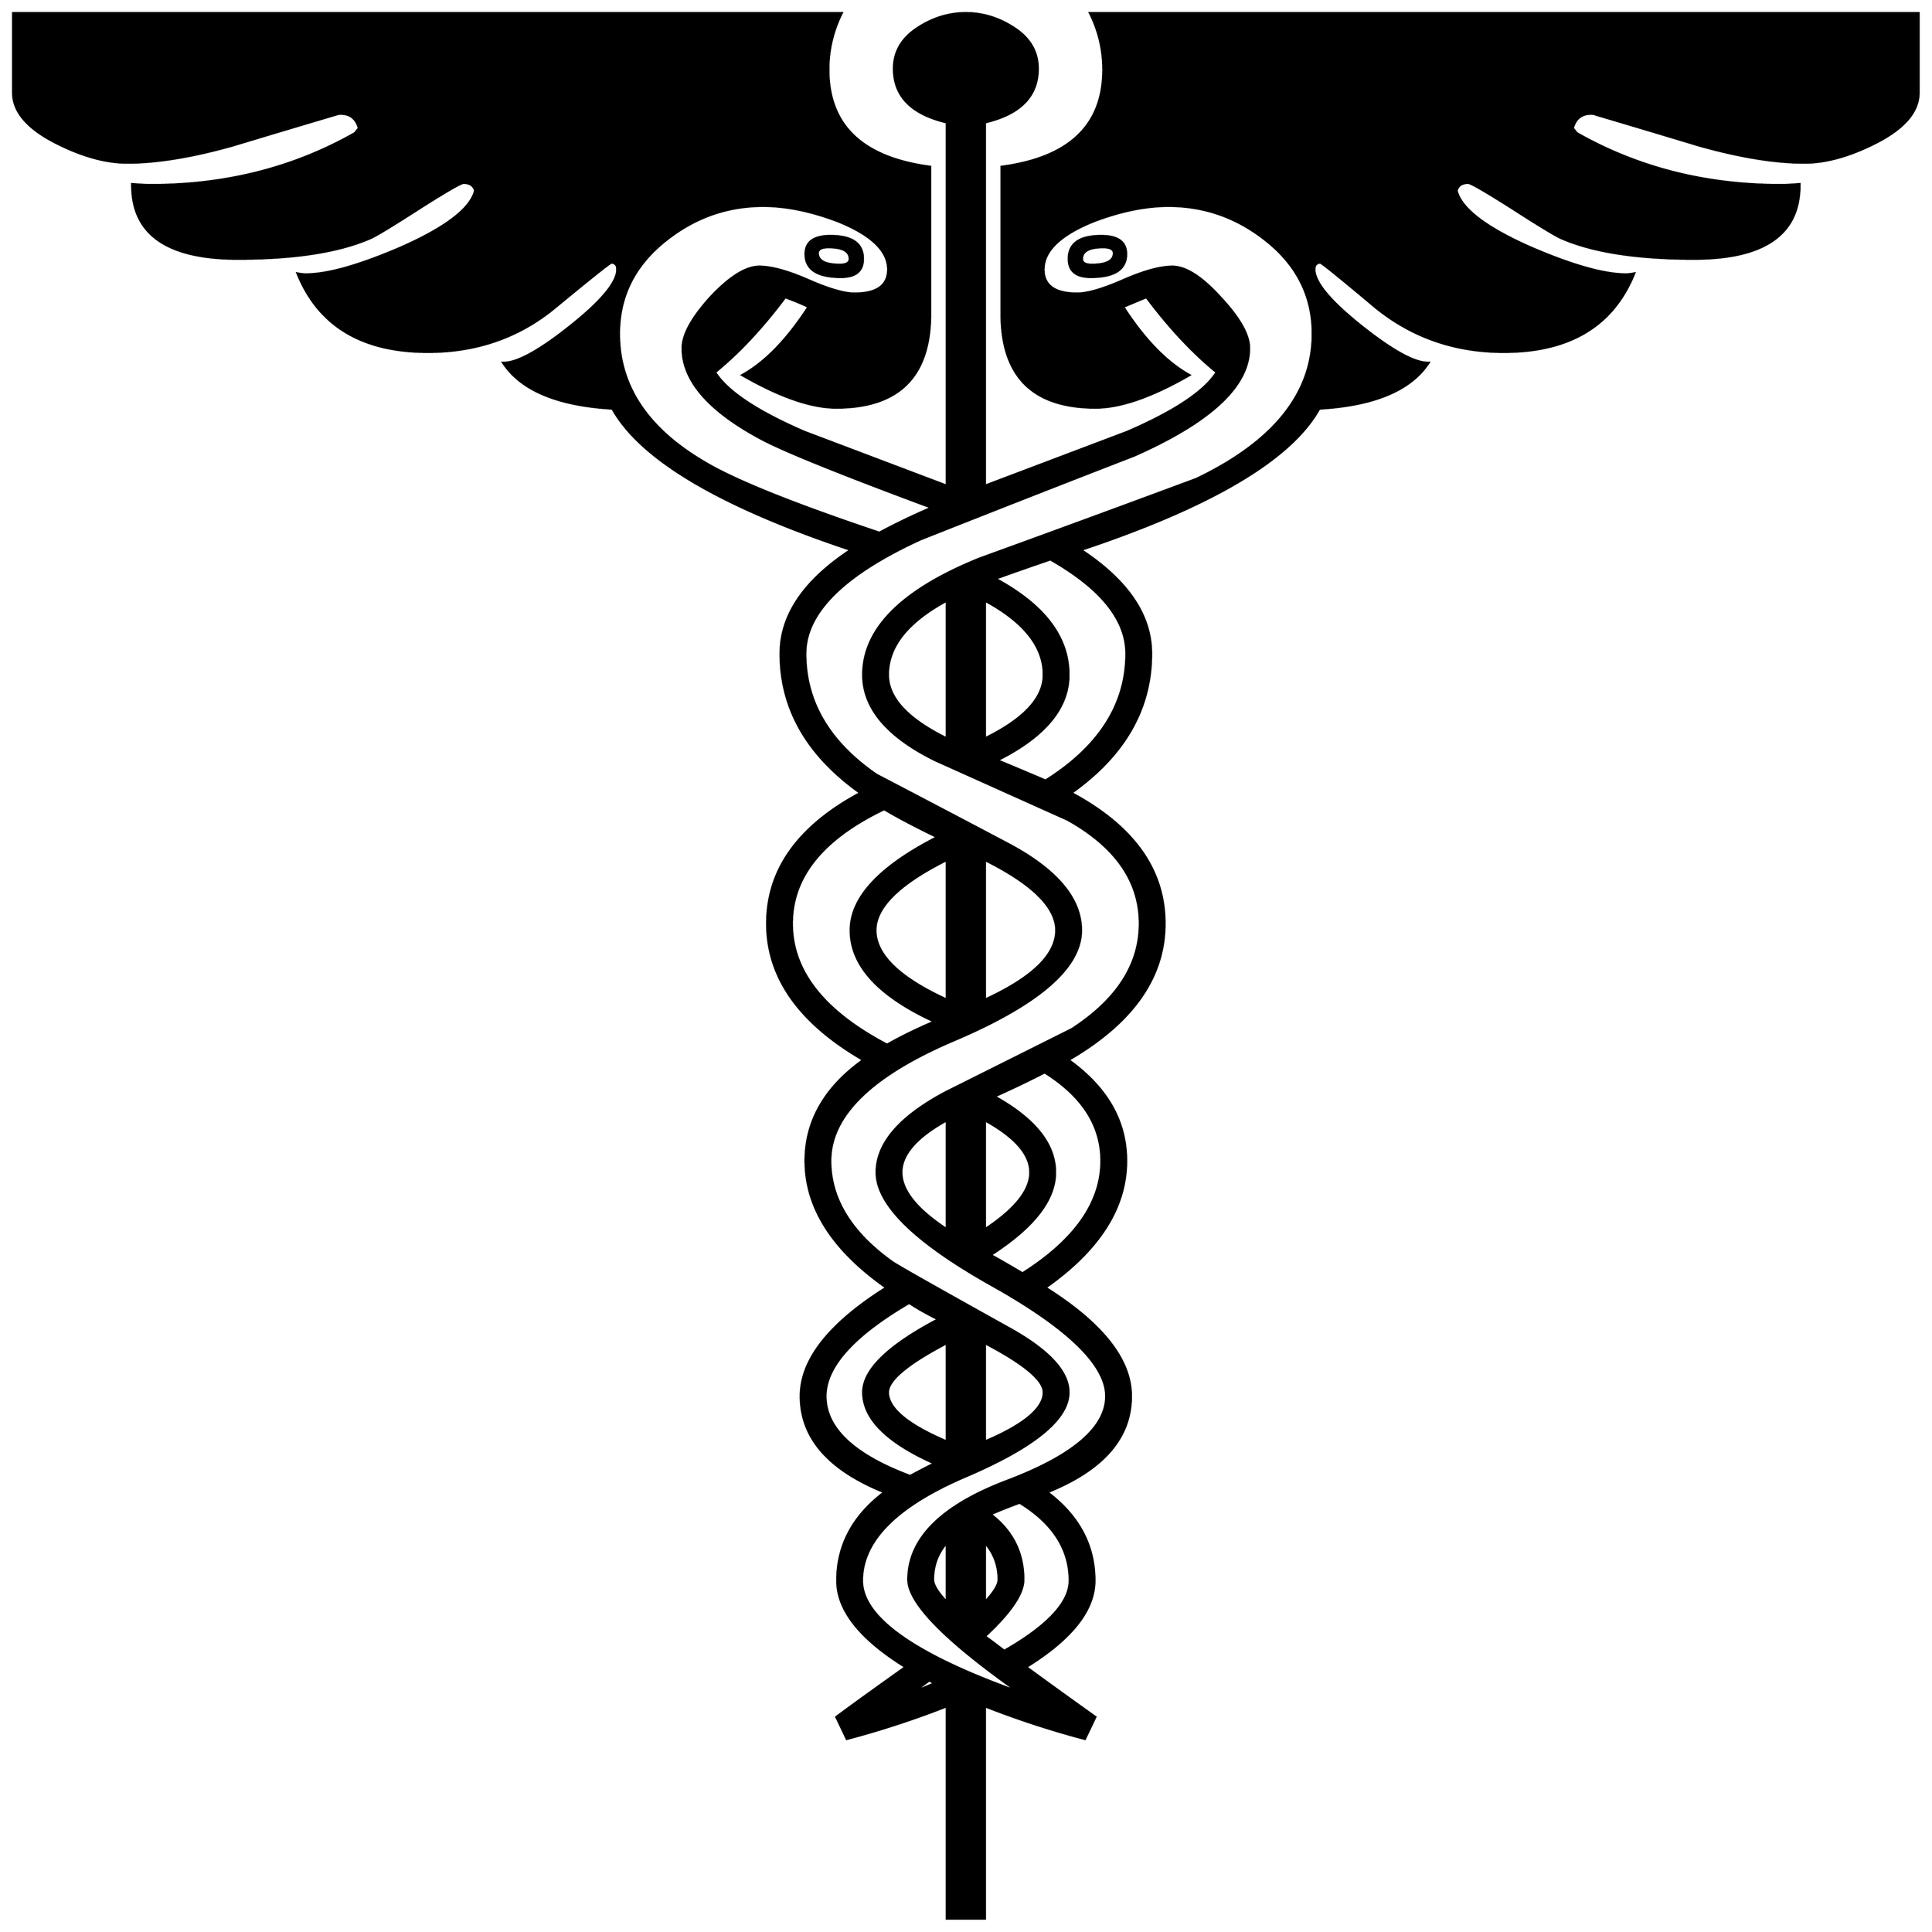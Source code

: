 


\begin{tikzpicture}[y=0.80pt, x=0.80pt, yscale=-1.0, xscale=1.0, inner sep=0pt, outer sep=0pt]
\begin{scope}[shift={(100.0,1706.0)},nonzero rule]
  \path[draw=.,fill=.,line width=1.600pt] (2016.0,-1491.0) ..
    controls (2016.0,-1471.0) and (2000.667,-1453.333) ..
    (1970.0,-1438.0) .. controls (1943.333,-1424.667) and
    (1919.0,-1418.0) .. (1897.0,-1418.0) .. controls
    (1866.333,-1418.0) and (1829.667,-1424.0) .. (1787.0,-1436.0) ..
    controls (1751.667,-1446.667) and (1716.0,-1457.333) ..
    (1680.0,-1468.0) .. controls (1678.667,-1468.667) and
    (1677.0,-1469.0) .. (1675.0,-1469.0) .. controls
    (1665.0,-1469.0) and (1658.667,-1464.0) .. (1656.0,-1454.0) --
    (1660.0,-1449.0) .. controls (1723.333,-1413.0) and
    (1794.0,-1395.0) .. (1872.0,-1395.0) .. controls
    (1877.333,-1395.0) and (1884.0,-1395.333) .. (1892.0,-1396.0) ..
    controls (1892.667,-1344.0) and (1856.0,-1318.0) ..
    (1782.0,-1318.0) .. controls (1723.333,-1318.0) and
    (1677.667,-1325.0) .. (1645.0,-1339.0) .. controls
    (1639.667,-1341.0) and (1622.0,-1351.667) .. (1592.0,-1371.0) ..
    controls (1564.667,-1388.333) and (1549.667,-1397.0) ..
    (1547.0,-1397.0) .. controls (1540.333,-1397.0) and
    (1536.333,-1394.333) .. (1535.0,-1389.0) .. controls
    (1539.667,-1370.333) and (1565.333,-1350.667) .. (1612.0,-1330.0) ..
    controls (1655.333,-1311.333) and (1688.333,-1302.0) ..
    (1711.0,-1302.0) .. controls (1713.667,-1302.0) and
    (1716.667,-1302.333) .. (1720.0,-1303.0) .. controls
    (1698.0,-1248.333) and (1652.667,-1221.0) .. (1584.0,-1221.0) ..
    controls (1533.333,-1221.0) and (1489.0,-1236.333) ..
    (1451.0,-1267.0) .. controls (1413.667,-1298.333) and
    (1394.333,-1314.0) .. (1393.0,-1314.0) .. controls
    (1389.0,-1314.0) and (1387.0,-1311.667) .. (1387.0,-1307.0) ..
    controls (1387.0,-1293.667) and (1403.333,-1274.0) ..
    (1436.0,-1248.0) .. controls (1468.667,-1222.0) and
    (1492.0,-1209.333) .. (1506.0,-1210.0) .. controls
    (1487.333,-1181.333) and (1449.333,-1165.333) .. (1392.0,-1162.0) ..
    controls (1362.667,-1109.333) and (1280.0,-1060.333) ..
    (1144.0,-1015.0) .. controls (1192.667,-983.0) and
    (1217.0,-947.0) .. (1217.0,-907.0) .. controls
    (1217.0,-849.667) and (1189.333,-801.333) .. (1134.0,-762.0) ..
    controls (1198.667,-727.333) and (1231.0,-682.0) ..
    (1231.0,-626.0) .. controls (1231.0,-570.0) and
    (1197.667,-522.667) .. (1131.0,-484.0) .. controls
    (1171.0,-455.333) and (1191.0,-420.333) .. (1191.0,-379.0) ..
    controls (1191.0,-330.333) and (1163.0,-286.333) ..
    (1107.0,-247.0) .. controls (1166.333,-209.667) and
    (1196.0,-172.0) .. (1196.0,-134.0) .. controls
    (1196.0,-90.667) and (1167.0,-57.333) .. (1109.0,-34.0) ..
    controls (1141.667,-9.333) and (1158.0,21.333) .. (1158.0,58.0) ..
    controls (1158.0,88.667) and (1134.333,118.667) .. (1087.0,148.0)
    .. controls (1107.0,162.667) and (1131.0,180.0) ..
    (1159.0,200.0) -- (1148.0,223.0) .. controls (1112.667,213.667)
    and (1078.0,202.333) .. (1044.0,189.0) -- (1044.0,410.0) --
    (1004.0,410.0) -- (1004.0,189.0) .. controls (970.0,202.333)
    and (935.333,213.667) .. (900.0,223.0) -- (889.0,200.0) ..
    controls (902.333,190.0) and (926.333,172.667) .. (961.0,148.0) ..
    controls (913.667,118.667) and (890.0,88.667) .. (890.0,58.0) ..
    controls (890.0,21.333) and (906.333,-9.333) .. (939.0,-34.0) ..
    controls (881.0,-57.333) and (852.0,-90.667) .. (852.0,-134.0)
    .. controls (852.0,-172.0) and (881.667,-209.667) ..
    (941.0,-247.0) .. controls (885.0,-286.333) and (857.0,-330.333)
    .. (857.0,-379.0) .. controls (857.0,-420.333) and
    (877.0,-455.333) .. (917.0,-484.0) .. controls (850.333,-522.667)
    and (817.0,-570.0) .. (817.0,-626.0) .. controls
    (817.0,-682.0) and (849.333,-727.333) .. (914.0,-762.0) ..
    controls (858.667,-801.333) and (831.0,-849.667) .. (831.0,-907.0)
    .. controls (831.0,-947.0) and (855.333,-983.0) ..
    (904.0,-1015.0) .. controls (768.0,-1060.333) and
    (685.333,-1109.333) .. (656.0,-1162.0) .. controls
    (598.667,-1165.333) and (560.667,-1181.333) .. (542.0,-1210.0) ..
    controls (556.0,-1209.333) and (579.333,-1222.0) ..
    (612.0,-1248.0) .. controls (644.667,-1274.0) and
    (661.0,-1293.667) .. (661.0,-1307.0) .. controls
    (661.0,-1311.667) and (659.0,-1314.0) .. (655.0,-1314.0) ..
    controls (653.667,-1314.0) and (634.0,-1298.333) ..
    (596.0,-1267.0) .. controls (558.667,-1236.333) and
    (514.667,-1221.0) .. (464.0,-1221.0) .. controls
    (395.333,-1221.0) and (350.0,-1248.333) .. (328.0,-1303.0) ..
    controls (331.333,-1302.333) and (334.333,-1302.0) ..
    (337.0,-1302.0) .. controls (359.667,-1302.0) and
    (392.667,-1311.333) .. (436.0,-1330.0) .. controls
    (482.667,-1350.667) and (508.333,-1370.333) .. (513.0,-1389.0) ..
    controls (511.667,-1394.333) and (507.667,-1397.0) ..
    (501.0,-1397.0) .. controls (498.333,-1397.0) and
    (483.333,-1388.333) .. (456.0,-1371.0) .. controls
    (426.0,-1351.667) and (408.333,-1341.0) .. (403.0,-1339.0) ..
    controls (370.333,-1325.0) and (324.667,-1318.0) ..
    (266.0,-1318.0) .. controls (192.0,-1318.0) and
    (155.333,-1344.0) .. (156.0,-1396.0) .. controls
    (164.0,-1395.333) and (170.667,-1395.0) .. (176.0,-1395.0) ..
    controls (254.0,-1395.0) and (324.667,-1413.0) ..
    (388.0,-1449.0) -- (392.0,-1454.0) .. controls
    (389.333,-1464.0) and (383.0,-1469.0) .. (373.0,-1469.0) ..
    controls (371.667,-1469.0) and (370.0,-1468.667) ..
    (368.0,-1468.0) .. controls (332.0,-1457.333) and
    (296.333,-1446.667) .. (261.0,-1436.0) .. controls
    (218.333,-1424.0) and (181.667,-1418.0) .. (151.0,-1418.0) ..
    controls (129.0,-1418.0) and (104.667,-1424.667) ..
    (78.0,-1438.0) .. controls (47.333,-1453.333) and (32.0,-1471.0)
    .. (32.0,-1491.0) -- (32.0,-1574.0) -- (895.0,-1574.0) ..
    controls (885.667,-1555.333) and (881.0,-1535.667) ..
    (881.0,-1515.0) .. controls (881.0,-1457.0) and
    (916.333,-1423.333) .. (987.0,-1414.0) -- (987.0,-1261.0) ..
    controls (987.0,-1195.667) and (954.333,-1163.0) ..
    (889.0,-1163.0) .. controls (863.0,-1163.0) and
    (830.333,-1174.333) .. (791.0,-1197.0) .. controls
    (815.0,-1210.333) and (838.0,-1234.0) .. (860.0,-1268.0) ..
    controls (854.667,-1270.667) and (846.667,-1274.0) ..
    (836.0,-1278.0) .. controls (812.0,-1246.0) and
    (787.667,-1220.0) .. (763.0,-1200.0) .. controls
    (775.667,-1180.0) and (806.667,-1159.333) .. (856.0,-1138.0) ..
    controls (905.333,-1119.333) and (954.667,-1100.667) ..
    (1004.0,-1082.0) -- (1004.0,-1460.0) .. controls
    (967.333,-1468.667) and (949.0,-1487.333) .. (949.0,-1516.0) ..
    controls (949.0,-1533.333) and (957.0,-1547.333) ..
    (973.0,-1558.0) .. controls (989.0,-1568.667) and
    (1006.0,-1574.0) .. (1024.0,-1574.0) .. controls
    (1042.0,-1574.0) and (1059.0,-1568.667) .. (1075.0,-1558.0) ..
    controls (1091.0,-1547.333) and (1099.0,-1533.333) ..
    (1099.0,-1516.0) .. controls (1099.0,-1487.333) and
    (1080.667,-1468.667) .. (1044.0,-1460.0) -- (1044.0,-1082.0) ..
    controls (1093.333,-1100.667) and (1142.667,-1119.333) ..
    (1192.0,-1138.0) .. controls (1241.333,-1159.333) and
    (1272.333,-1180.0) .. (1285.0,-1200.0) .. controls
    (1260.333,-1220.0) and (1236.0,-1246.0) .. (1212.0,-1278.0) ..
    controls (1208.667,-1276.667) and (1200.667,-1273.333) ..
    (1188.0,-1268.0) .. controls (1210.0,-1234.0) and
    (1233.0,-1210.333) .. (1257.0,-1197.0) .. controls
    (1217.667,-1174.333) and (1185.0,-1163.0) .. (1159.0,-1163.0) ..
    controls (1093.667,-1163.0) and (1061.0,-1195.667) ..
    (1061.0,-1261.0) -- (1061.0,-1414.0) .. controls
    (1131.667,-1423.333) and (1167.0,-1457.0) .. (1167.0,-1515.0) ..
    controls (1167.0,-1535.667) and (1162.333,-1555.333) ..
    (1153.0,-1574.0) -- (2016.0,-1574.0) -- (2016.0,-1491.0) --
    cycle(988.0,-1059.0) .. controls (894.667,-1093.667) and
    (836.0,-1117.333) .. (812.0,-1130.0) .. controls
    (756.667,-1159.333) and (729.0,-1191.0) .. (729.0,-1225.0) ..
    controls (729.0,-1239.0) and (738.667,-1256.667) ..
    (758.0,-1278.0) .. controls (778.0,-1299.333) and
    (795.0,-1310.0) .. (809.0,-1310.0) .. controls
    (821.667,-1310.0) and (838.667,-1305.333) .. (860.0,-1296.0) ..
    controls (881.333,-1286.667) and (897.333,-1282.0) ..
    (908.0,-1282.0) .. controls (931.333,-1282.0) and
    (943.0,-1290.333) .. (943.0,-1307.0) .. controls
    (943.0,-1326.333) and (925.667,-1343.0) .. (891.0,-1357.0) ..
    controls (863.0,-1367.667) and (837.0,-1373.0) ..
    (813.0,-1373.0) .. controls (774.333,-1373.0) and
    (739.667,-1360.333) .. (709.0,-1335.0) .. controls
    (678.333,-1309.667) and (663.0,-1278.0) .. (663.0,-1240.0) ..
    controls (663.0,-1186.0) and (692.333,-1141.667) ..
    (751.0,-1107.0) .. controls (781.667,-1088.333) and
    (842.667,-1063.667) .. (934.0,-1033.0) .. controls
    (950.0,-1041.667) and (968.0,-1050.333) .. (988.0,-1059.0) --
    cycle(1191.0,-907.0) .. controls (1191.0,-942.333) and
    (1164.667,-975.0) .. (1112.0,-1005.0) .. controls
    (1086.667,-996.333) and (1067.667,-989.667) .. (1055.0,-985.0) ..
    controls (1105.667,-957.667) and (1131.0,-924.333) ..
    (1131.0,-885.0) .. controls (1131.0,-850.333) and
    (1106.333,-820.667) .. (1057.0,-796.0) .. controls
    (1068.333,-791.333) and (1085.0,-784.333) .. (1107.0,-775.0) ..
    controls (1163.0,-810.333) and (1191.0,-854.333) ..
    (1191.0,-907.0) -- cycle(1105.0,-885.0) .. controls
    (1105.0,-914.333) and (1084.667,-940.0) .. (1044.0,-962.0) --
    (1044.0,-819.0) .. controls (1084.667,-839.0) and
    (1105.0,-861.0) .. (1105.0,-885.0) -- cycle(1004.0,-819.0)
    -- (1004.0,-962.0) .. controls (963.333,-940.0) and
    (943.0,-914.333) .. (943.0,-885.0) .. controls (943.0,-861.0)
    and (963.333,-839.0) .. (1004.0,-819.0) --
    cycle(1385.0,-1240.0) .. controls (1385.0,-1278.0) and
    (1369.667,-1309.667) .. (1339.0,-1335.0) .. controls
    (1308.333,-1360.333) and (1273.667,-1373.0) .. (1235.0,-1373.0) ..
    controls (1211.0,-1373.0) and (1185.0,-1367.667) ..
    (1157.0,-1357.0) .. controls (1122.333,-1343.0) and
    (1105.0,-1326.333) .. (1105.0,-1307.0) .. controls
    (1105.0,-1290.333) and (1116.667,-1282.0) .. (1140.0,-1282.0) ..
    controls (1150.667,-1282.0) and (1166.667,-1286.667) ..
    (1188.0,-1296.0) .. controls (1209.333,-1305.333) and
    (1226.333,-1310.0) .. (1239.0,-1310.0) .. controls
    (1253.0,-1310.0) and (1269.667,-1299.333) .. (1289.0,-1278.0) ..
    controls (1309.0,-1256.667) and (1319.0,-1239.0) ..
    (1319.0,-1225.0) .. controls (1319.0,-1185.667) and
    (1279.0,-1148.333) .. (1199.0,-1113.0) .. controls
    (1125.0,-1084.333) and (1051.0,-1055.333) .. (977.0,-1026.0) ..
    controls (897.0,-989.333) and (857.0,-949.667) .. (857.0,-907.0)
    .. controls (857.0,-857.0) and (881.667,-815.0) ..
    (931.0,-781.0) .. controls (977.0,-757.0) and
    (1023.333,-732.667) .. (1070.0,-708.0) .. controls
    (1119.333,-681.333) and (1144.0,-651.667) .. (1144.0,-619.0) ..
    controls (1144.0,-580.333) and (1100.333,-542.333) ..
    (1013.0,-505.0) .. controls (926.333,-468.333) and
    (883.0,-426.333) .. (883.0,-379.0) .. controls (883.0,-339.667)
    and (904.333,-304.667) .. (947.0,-274.0) .. controls
    (950.333,-271.333) and (990.333,-248.667) .. (1067.0,-206.0) ..
    controls (1109.667,-182.667) and (1131.0,-160.0) ..
    (1131.0,-138.0) .. controls (1131.0,-110.0) and
    (1095.0,-80.667) .. (1023.0,-50.0) .. controls (951.667,-19.333)
    and (916.0,16.667) .. (916.0,58.0) .. controls (916.0,96.0)
    and (969.667,134.333) .. (1077.0,173.0) .. controls
    (1001.667,119.667) and (964.0,81.0) .. (964.0,57.0) .. controls
    (964.0,14.333) and (998.333,-20.0) .. (1067.0,-46.0) .. controls
    (1135.667,-72.0) and (1170.0,-101.333) .. (1170.0,-134.0) ..
    controls (1170.0,-166.667) and (1130.0,-205.333) ..
    (1050.0,-250.0) .. controls (970.667,-294.667) and
    (931.0,-333.667) .. (931.0,-367.0) .. controls (931.0,-397.0)
    and (954.667,-424.667) .. (1002.0,-450.0) .. controls
    (1046.0,-472.0) and (1090.0,-494.0) .. (1134.0,-516.0) ..
    controls (1181.333,-546.667) and (1205.0,-583.333) ..
    (1205.0,-626.0) .. controls (1205.0,-670.0) and
    (1180.0,-706.0) .. (1130.0,-734.0) .. controls
    (1084.0,-754.667) and (1038.0,-775.333) .. (992.0,-796.0) ..
    controls (942.0,-820.667) and (917.0,-850.333) .. (917.0,-885.0)
    .. controls (917.0,-933.0) and (957.333,-973.333) ..
    (1038.0,-1006.0) .. controls (1113.333,-1033.333) and
    (1188.667,-1061.0) .. (1264.0,-1089.0) .. controls
    (1344.667,-1127.667) and (1385.0,-1178.0) .. (1385.0,-1240.0) --
    cycle(1118.0,-619.0) .. controls (1118.0,-643.0) and
    (1093.333,-667.333) .. (1044.0,-692.0) -- (1044.0,-547.0) ..
    controls (1093.333,-569.667) and (1118.0,-593.667) ..
    (1118.0,-619.0) -- cycle(1004.0,-547.0) -- (1004.0,-692.0)
    .. controls (954.667,-667.333) and (930.0,-643.0) ..
    (930.0,-619.0) .. controls (930.0,-593.667) and (954.667,-569.667)
    .. (1004.0,-547.0) -- cycle(994.0,-716.0) .. controls
    (970.667,-727.333) and (952.333,-737.0) .. (939.0,-745.0) ..
    controls (875.0,-714.333) and (843.0,-674.667) .. (843.0,-626.0)
    .. controls (843.0,-576.667) and (876.0,-534.667) ..
    (942.0,-500.0) .. controls (956.0,-508.0) and (972.333,-516.0)
    .. (991.0,-524.0) .. controls (933.0,-550.667) and
    (904.0,-582.333) .. (904.0,-619.0) .. controls (904.0,-653.0)
    and (934.0,-685.333) .. (994.0,-716.0) -- cycle(1165.0,-379.0)
    .. controls (1165.0,-415.667) and (1145.333,-446.333) ..
    (1106.0,-471.0) .. controls (1092.0,-463.667) and
    (1074.667,-455.333) .. (1054.0,-446.0) .. controls
    (1096.0,-422.667) and (1117.0,-396.333) .. (1117.0,-367.0) ..
    controls (1117.0,-338.333) and (1094.667,-309.667) ..
    (1050.0,-281.0) .. controls (1057.333,-277.0) and
    (1068.333,-270.667) .. (1083.0,-262.0) .. controls
    (1137.667,-296.667) and (1165.0,-335.667) .. (1165.0,-379.0) --
    cycle(1091.0,-367.0) .. controls (1091.0,-385.667) and
    (1075.333,-403.667) .. (1044.0,-421.0) -- (1044.0,-308.0) ..
    controls (1075.333,-328.667) and (1091.0,-348.333) ..
    (1091.0,-367.0) -- cycle(1004.0,-308.0) -- (1004.0,-421.0)
    .. controls (972.667,-403.667) and (957.0,-385.667) ..
    (957.0,-367.0) .. controls (957.0,-348.333) and (972.667,-328.667)
    .. (1004.0,-308.0) -- cycle(1105.0,-138.0) .. controls
    (1105.0,-150.667) and (1084.667,-167.667) .. (1044.0,-189.0) --
    (1044.0,-87.0) .. controls (1084.667,-104.333) and
    (1105.0,-121.333) .. (1105.0,-138.0) -- cycle(1004.0,-87.0) --
    (1004.0,-189.0) .. controls (963.333,-167.667) and
    (943.0,-150.667) .. (943.0,-138.0) .. controls (943.0,-121.333)
    and (963.333,-104.333) .. (1004.0,-87.0) -- cycle(995.0,-214.0)
    .. controls (983.0,-220.0) and (973.0,-225.667) ..
    (965.0,-231.0) .. controls (907.0,-197.0) and (878.0,-164.667)
    .. (878.0,-134.0) .. controls (878.0,-100.667) and
    (907.333,-73.0) .. (966.0,-51.0) .. controls (974.667,-55.667) and
    (983.0,-60.0) .. (991.0,-64.0) .. controls (941.667,-86.0) and
    (917.0,-110.667) .. (917.0,-138.0) .. controls (917.0,-161.333)
    and (943.0,-186.667) .. (995.0,-214.0) -- cycle(1132.0,58.0)
    .. controls (1132.0,25.333) and (1114.667,-1.667) ..
    (1080.0,-23.0) .. controls (1067.333,-18.333) and (1057.333,-14.333)
    .. (1050.0,-11.0) .. controls (1072.667,6.333) and (1084.0,29.0)
    .. (1084.0,57.0) .. controls (1084.0,71.667) and (1070.667,91.333)
    .. (1044.0,116.0) .. controls (1048.667,119.333) and
    (1055.333,124.333) .. (1064.0,131.0) .. controls (1109.333,105.0)
    and (1132.0,80.667) .. (1132.0,58.0) -- cycle(1058.0,57.0) ..
    controls (1058.0,42.333) and (1053.333,29.667) .. (1044.0,19.0) --
    (1044.0,80.0) .. controls (1053.333,70.0) and (1058.0,62.333) ..
    (1058.0,57.0) -- cycle(1004.0,80.0) -- (1004.0,19.0) ..
    controls (994.667,29.667) and (990.0,42.333) .. (990.0,57.0) ..
    controls (990.0,62.333) and (994.667,70.0) .. (1004.0,80.0) --
    cycle(991.0,165.0) -- (986.0,162.0) -- (971.0,173.0) ..
    controls (975.0,171.667) and (981.667,169.0) .. (991.0,165.0) --
    cycle(1191.0,-1323.0) .. controls (1191.0,-1307.0) and
    (1178.667,-1299.0) .. (1154.0,-1299.0) .. controls
    (1138.667,-1299.0) and (1131.0,-1305.333) .. (1131.0,-1318.0) ..
    controls (1131.0,-1334.0) and (1142.333,-1342.0) ..
    (1165.0,-1342.0) .. controls (1182.333,-1342.0) and
    (1191.0,-1335.667) .. (1191.0,-1323.0) -- cycle(917.0,-1318.0)
    .. controls (917.0,-1305.333) and (909.333,-1299.0) ..
    (894.0,-1299.0) .. controls (869.333,-1299.0) and
    (857.0,-1307.0) .. (857.0,-1323.0) .. controls
    (857.0,-1335.667) and (865.667,-1342.0) .. (883.0,-1342.0) ..
    controls (905.667,-1342.0) and (917.0,-1334.0) ..
    (917.0,-1318.0) -- cycle(1178.0,-1324.0) .. controls
    (1178.0,-1328.0) and (1174.333,-1330.0) .. (1167.0,-1330.0) ..
    controls (1152.333,-1330.0) and (1145.0,-1326.0) ..
    (1145.0,-1318.0) .. controls (1145.0,-1314.0) and
    (1148.333,-1312.0) .. (1155.0,-1312.0) .. controls
    (1170.333,-1312.0) and (1178.0,-1316.0) .. (1178.0,-1324.0) --
    cycle(903.0,-1318.0) .. controls (903.0,-1326.0) and
    (895.667,-1330.0) .. (881.0,-1330.0) .. controls
    (873.667,-1330.0) and (870.0,-1328.0) .. (870.0,-1324.0) ..
    controls (870.0,-1316.0) and (877.667,-1312.0) ..
    (893.0,-1312.0) .. controls (899.667,-1312.0) and
    (903.0,-1314.0) .. (903.0,-1318.0) -- cycle;
\end{scope}

\end{tikzpicture}


